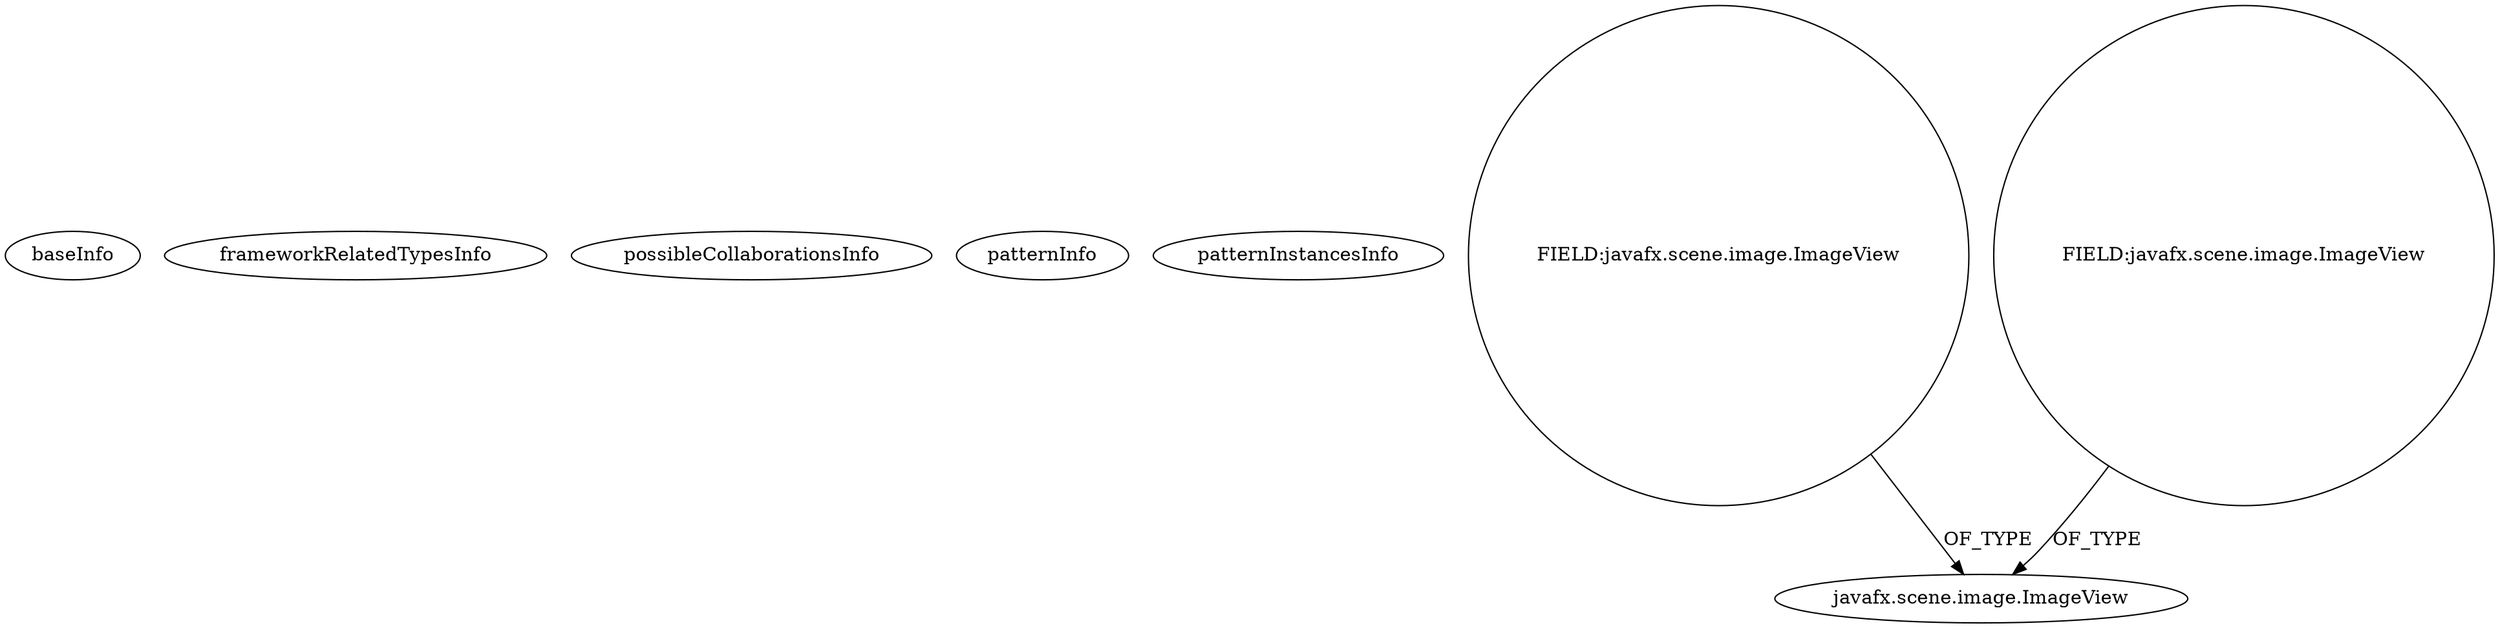 digraph {
baseInfo[graphId=398,category="pattern",isAnonymous=false,possibleRelation=false]
frameworkRelatedTypesInfo[]
possibleCollaborationsInfo[]
patternInfo[frequency=24.0,patternRootClient=null]
patternInstancesInfo[0="giatuyentiensinh-Project1~/giatuyentiensinh-Project1/Project1-master/Project1/src/control/DetailController.java~DetailController~2730",1="amonker-AmonkerFX~/amonker-AmonkerFX/AmonkerFX-master/src/cn/jingyun/javafx/amonker/ui/AmonkerUIApplication.java~AmonkerUIApplication~1831",2="Enriqe-Breaking-Bad-Brick-Breaker~/Enriqe-Breaking-Bad-Brick-Breaker/Breaking-Bad-Brick-Breaker-master/src/bbbrickbreaker/Bat.java~Bat~448",3="JASCValentine-BrickBreaker~/JASCValentine-BrickBreaker/BrickBreaker-master/src/brickbreaker/Bat.java~Bat~553",4="Enriqe-Breaking-Bad-Brick-Breaker~/Enriqe-Breaking-Bad-Brick-Breaker/Breaking-Bad-Brick-Breaker-master/src/bbbrickbreaker/Splash.java~Splash~435",5="giatuyentiensinh-Project1~/giatuyentiensinh-Project1/Project1-master/Project1/src/control/MainUIController.java~MainUIController~2734",6="dony1990-ProsDesktop~/dony1990-ProsDesktop/ProsDesktop-master/src/nicon/NiconDesktop/guifx/Plugins/Reloj/RelojController.java~RelojController~2570",7="svadlamudi-GaussJordanElimination~/svadlamudi-GaussJordanElimination/GaussJordanElimination-master/src/gauss/jordan/elimination/MainController.java~MainController~4396",8="iloop-kiosk-KIOSK-Project~/iloop-kiosk-KIOSK-Project/KIOSK-Project-master/src/oit/iloop/kiosk/kiosk_toppage/TopPageFXMLController.java~TopPageFXMLController~3160",9="coffemonster-KelvinDatuPogi~/coffemonster-KelvinDatuPogi/KelvinDatuPogi-master/src/application/main/FXMLDocumentController.java~FXMLDocumentController~2305",10="prashker-KingsSGF~/prashker-KingsSGF/KingsSGF-master/src/uiSam/HexTileView.java~HexTileView~3900",11="youseke-digitalclock~/youseke-digitalclock/digitalclock-master/src/puzzlewithtimer/controller/FXMLController.java~FXMLController~4893",12="prashker-KingsSGF~/prashker-KingsSGF/KingsSGF-master/src/uiSam/BankView.java~BankView~3932",13="hock323-eventManager~/hock323-eventManager/EventManager-master/src/eventManager/controller/pokerTournament/TournamentController.java~TournamentController~3009",14="aster-phoenix-Kites-Jory~/aster-phoenix-Kites-Jory/Kites-Jory-master/src/com/asterphoenix/kites/jory/controller/HomeController.java~HomeController~1892",15="JASCValentine-BrickBreaker~/JASCValentine-BrickBreaker/BrickBreaker-master/src/brickbreaker/Splash.java~Splash~565",16="dodaio-SoftwareBlack21G~/dodaio-SoftwareBlack21G/SoftwareBlack21G-master/Blackjack/src/Viewer/MainGamev2Controller.java~MainGamev2Controller~2521",17="kaizawa-esximonitor~/kaizawa-esximonitor/esximonitor-master/src/com/cafeform/esxi/esximonitor/OperationButtonBox.java~OperationButtonBox~3427",18="josesoler7-agendavital~/josesoler7-agendavital/agendavital-master/src/agendavital/vista/FXMLAdministracionController.java~FXMLAdministracionController~3375",19="Edenm-BlackJack~/Edenm-BlackJack/BlackJack-master/src/View/TableController.java~TableController~394",20="giatuyentiensinh-Project1~/giatuyentiensinh-Project1/Project1-master/Project1/src/control/LoginController.java~LoginController~2732",21="tarunbod-SummonCommandCreator~/tarunbod-SummonCommandCreator/SummonCommandCreator-master/src/me/FirstWorldAnarchy/scc/application/FXMLDocumentController.java~FXMLDocumentController~4474",22="abuczko-JFXDockManager~/abuczko-JFXDockManager/JFXDockManager-master/JFXDockManager/src/controller/DockManagerPositionPanel.java~DockManagerPositionPanel~1674",23="didygo-gce-display~/didygo-gce-display/gce-display-master/src/proto1/DashBoard.java~DashBoard~2407"]
148[label="FIELD:javafx.scene.image.ImageView",vertexType="FIELD_DECLARATION",isFrameworkType=false,shape=circle]
35[label="javafx.scene.image.ImageView",vertexType="FRAMEWORK_CLASS_TYPE",isFrameworkType=false]
34[label="FIELD:javafx.scene.image.ImageView",vertexType="FIELD_DECLARATION",isFrameworkType=false,shape=circle]
148->35[label="OF_TYPE"]
34->35[label="OF_TYPE"]
}
